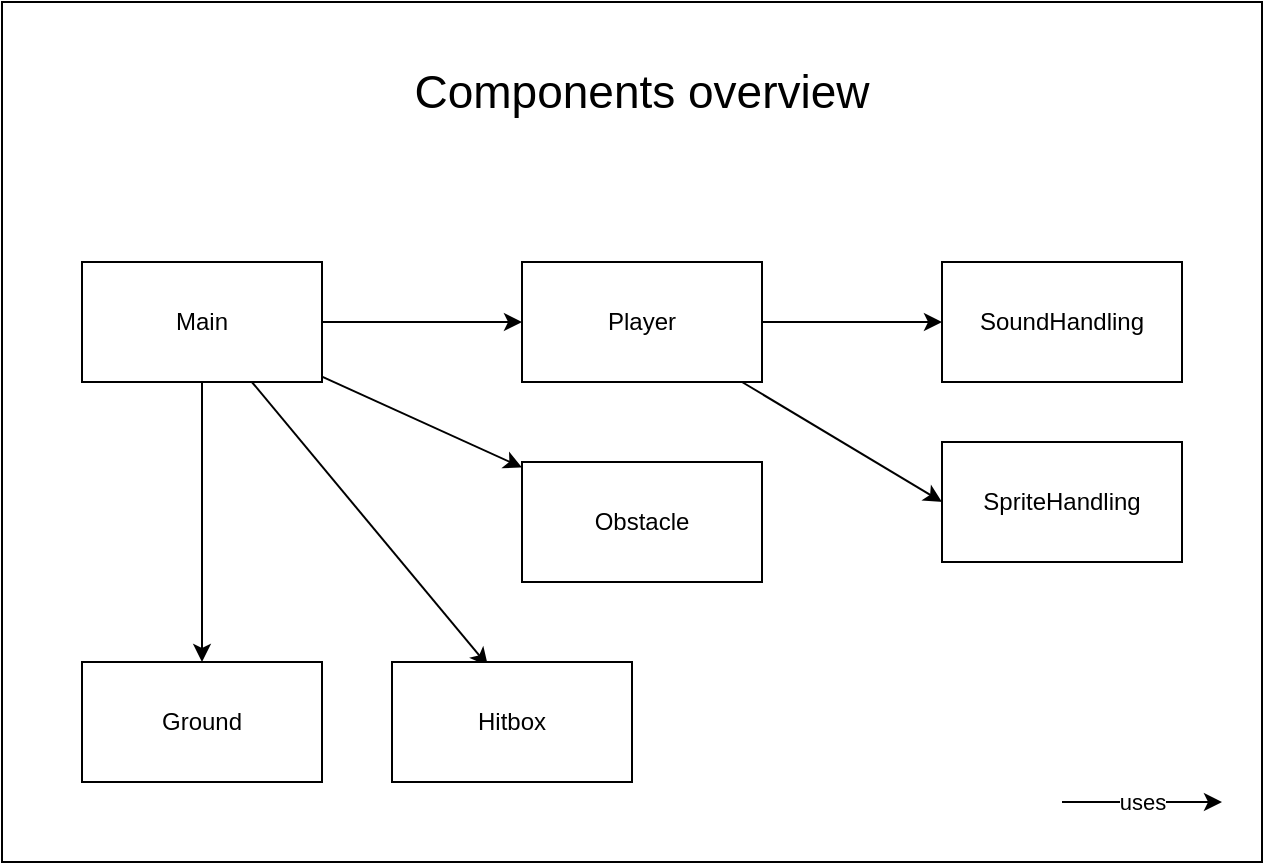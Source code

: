 <mxfile>
    <diagram id="d8iEvIILTyGINw3sgqkr" name="Overview">
        <mxGraphModel dx="925" dy="565" grid="1" gridSize="10" guides="1" tooltips="1" connect="1" arrows="1" fold="1" page="1" pageScale="1" pageWidth="850" pageHeight="1100" math="0" shadow="0">
            <root>
                <mxCell id="0"/>
                <mxCell id="1" parent="0"/>
                <mxCell id="35" value="" style="whiteSpace=wrap;html=1;" parent="1" vertex="1">
                    <mxGeometry x="40" y="40" width="630" height="430" as="geometry"/>
                </mxCell>
                <mxCell id="36" style="edgeStyle=none;html=1;" parent="1" source="2" target="6" edge="1">
                    <mxGeometry relative="1" as="geometry"/>
                </mxCell>
                <mxCell id="37" style="edgeStyle=none;html=1;entryX=0;entryY=0.5;entryDx=0;entryDy=0;" parent="1" source="2" target="5" edge="1">
                    <mxGeometry relative="1" as="geometry"/>
                </mxCell>
                <mxCell id="38" style="edgeStyle=none;html=1;" parent="1" source="2" target="22" edge="1">
                    <mxGeometry relative="1" as="geometry"/>
                </mxCell>
                <mxCell id="39" style="edgeStyle=none;html=1;entryX=0.4;entryY=0.033;entryDx=0;entryDy=0;entryPerimeter=0;" parent="1" source="2" target="4" edge="1">
                    <mxGeometry relative="1" as="geometry"/>
                </mxCell>
                <mxCell id="2" value="Main" style="whiteSpace=wrap;html=1;" parent="1" vertex="1">
                    <mxGeometry x="80" y="170" width="120" height="60" as="geometry"/>
                </mxCell>
                <mxCell id="4" value="Hitbox" style="whiteSpace=wrap;html=1;" parent="1" vertex="1">
                    <mxGeometry x="235" y="370" width="120" height="60" as="geometry"/>
                </mxCell>
                <mxCell id="41" style="edgeStyle=none;html=1;" parent="1" source="5" target="40" edge="1">
                    <mxGeometry relative="1" as="geometry"/>
                </mxCell>
                <mxCell id="43" style="edgeStyle=none;html=1;entryX=0;entryY=0.5;entryDx=0;entryDy=0;" parent="1" source="5" target="42" edge="1">
                    <mxGeometry relative="1" as="geometry"/>
                </mxCell>
                <mxCell id="5" value="Player" style="whiteSpace=wrap;html=1;" parent="1" vertex="1">
                    <mxGeometry x="300" y="170" width="120" height="60" as="geometry"/>
                </mxCell>
                <mxCell id="6" value="Ground" style="whiteSpace=wrap;html=1;" parent="1" vertex="1">
                    <mxGeometry x="80" y="370" width="120" height="60" as="geometry"/>
                </mxCell>
                <mxCell id="22" value="Obstacle" style="whiteSpace=wrap;html=1;" parent="1" vertex="1">
                    <mxGeometry x="300" y="270" width="120" height="60" as="geometry"/>
                </mxCell>
                <mxCell id="40" value="SoundHandling" style="whiteSpace=wrap;html=1;" parent="1" vertex="1">
                    <mxGeometry x="510" y="170" width="120" height="60" as="geometry"/>
                </mxCell>
                <mxCell id="42" value="SpriteHandling" style="whiteSpace=wrap;html=1;" parent="1" vertex="1">
                    <mxGeometry x="510" y="260" width="120" height="60" as="geometry"/>
                </mxCell>
                <mxCell id="45" value="&lt;font style=&quot;font-size: 23px;&quot;&gt;Components overview&lt;/font&gt;" style="text;strokeColor=none;align=center;fillColor=none;html=1;verticalAlign=middle;whiteSpace=wrap;rounded=0;" parent="1" vertex="1">
                    <mxGeometry x="225" y="70" width="270" height="30" as="geometry"/>
                </mxCell>
                <mxCell id="46" value="uses" style="edgeStyle=none;html=1;" parent="1" edge="1">
                    <mxGeometry relative="1" as="geometry">
                        <mxPoint x="570" y="440" as="sourcePoint"/>
                        <mxPoint x="650" y="440" as="targetPoint"/>
                    </mxGeometry>
                </mxCell>
            </root>
        </mxGraphModel>
    </diagram>
    <diagram id="J_dDpalCQh9bpaIRINJ-" name="Page-2">
        <mxGraphModel dx="771" dy="471" grid="1" gridSize="10" guides="1" tooltips="1" connect="1" arrows="1" fold="1" page="1" pageScale="1" pageWidth="850" pageHeight="1100" math="0" shadow="0">
            <root>
                <mxCell id="0"/>
                <mxCell id="1" parent="0"/>
                <mxCell id="zAbavwDiN6uPS-lUpI6l-1" value="" style="whiteSpace=wrap;html=1;fillColor=#f5f5f5;fontColor=#333333;strokeColor=#666666;" vertex="1" parent="1">
                    <mxGeometry x="40" y="40" width="640" height="390" as="geometry"/>
                </mxCell>
                <mxCell id="zAbavwDiN6uPS-lUpI6l-5" value="&lt;div style=&quot;&quot;&gt;&lt;span style=&quot;background-color: initial;&quot;&gt;&lt;font color=&quot;#000000&quot;&gt;BBT Software AG&lt;/font&gt;&lt;/span&gt;&lt;/div&gt;" style="whiteSpace=wrap;html=1;align=center;verticalAlign=top;fillColor=#d5e8d4;strokeColor=#82b366;" vertex="1" parent="1">
                    <mxGeometry x="450" y="75" width="210" height="280" as="geometry"/>
                </mxCell>
                <mxCell id="zAbavwDiN6uPS-lUpI6l-2" value="&lt;div style=&quot;&quot;&gt;&lt;span style=&quot;background-color: initial;&quot;&gt;&lt;font color=&quot;#000000&quot;&gt;Docer Swarm&lt;/font&gt;&lt;/span&gt;&lt;/div&gt;" style="whiteSpace=wrap;html=1;align=center;verticalAlign=top;fillColor=#d0cee2;strokeColor=#56517e;" vertex="1" parent="1">
                    <mxGeometry x="470" y="110" width="170" height="210" as="geometry"/>
                </mxCell>
                <mxCell id="zAbavwDiN6uPS-lUpI6l-3" value="Address-Validation Service" style="whiteSpace=wrap;html=1;fillColor=#1ba1e2;fontColor=#ffffff;strokeColor=#006EAF;" vertex="1" parent="1">
                    <mxGeometry x="500" y="150" width="110" height="70" as="geometry"/>
                </mxCell>
                <mxCell id="zAbavwDiN6uPS-lUpI6l-4" value="Jobsregister Service" style="whiteSpace=wrap;html=1;fillColor=#1ba1e2;fontColor=#ffffff;strokeColor=#006EAF;" vertex="1" parent="1">
                    <mxGeometry x="500" y="230" width="110" height="70" as="geometry"/>
                </mxCell>
                <mxCell id="zAbavwDiN6uPS-lUpI6l-10" style="edgeStyle=none;html=1;entryX=0;entryY=0.5;entryDx=0;entryDy=0;fontColor=#000000;labelBorderColor=#000000;labelBackgroundColor=#000000;fillColor=#0050ef;strokeColor=#001DBC;" edge="1" parent="1" target="zAbavwDiN6uPS-lUpI6l-7">
                    <mxGeometry relative="1" as="geometry">
                        <mxPoint x="300" y="185" as="sourcePoint"/>
                    </mxGeometry>
                </mxCell>
                <mxCell id="zAbavwDiN6uPS-lUpI6l-6" value="BBT Application" style="whiteSpace=wrap;html=1;fillColor=#fff2cc;strokeColor=#d6b656;fontColor=#000000;" vertex="1" parent="1">
                    <mxGeometry x="50" y="150" width="110" height="70" as="geometry"/>
                </mxCell>
                <mxCell id="zAbavwDiN6uPS-lUpI6l-7" value="Firewall" style="image;html=1;image=img/lib/clip_art/networking/Firewall_02_128x128.png;fontColor=#000000;labelBackgroundColor=none;" vertex="1" parent="1">
                    <mxGeometry x="360" y="167.5" width="50" height="35" as="geometry"/>
                </mxCell>
                <mxCell id="zAbavwDiN6uPS-lUpI6l-11" style="edgeStyle=none;html=1;fontColor=#000000;labelBorderColor=#000000;labelBackgroundColor=#000000;fillColor=#0050ef;strokeColor=#001DBC;" edge="1" parent="1">
                    <mxGeometry relative="1" as="geometry">
                        <mxPoint x="410" y="184.66" as="sourcePoint"/>
                        <mxPoint x="490" y="185" as="targetPoint"/>
                    </mxGeometry>
                </mxCell>
                <mxCell id="zAbavwDiN6uPS-lUpI6l-12" style="edgeStyle=none;html=1;fontColor=#000000;labelBorderColor=#000000;labelBackgroundColor=#000000;fillColor=#0050ef;strokeColor=#001DBC;entryX=0;entryY=0.5;entryDx=0;entryDy=0;exitX=1.012;exitY=0.623;exitDx=0;exitDy=0;exitPerimeter=0;" edge="1" parent="1" source="zAbavwDiN6uPS-lUpI6l-7" target="zAbavwDiN6uPS-lUpI6l-4">
                    <mxGeometry relative="1" as="geometry">
                        <mxPoint x="420" y="194.66" as="sourcePoint"/>
                        <mxPoint x="500" y="195" as="targetPoint"/>
                    </mxGeometry>
                </mxCell>
                <mxCell id="zAbavwDiN6uPS-lUpI6l-13" value="Internet" style="ellipse;shape=cloud;whiteSpace=wrap;html=1;labelBackgroundColor=none;fontColor=#ffffff;fillColor=#1ba1e2;strokeColor=#006EAF;" vertex="1" parent="1">
                    <mxGeometry x="220" y="157.5" width="80" height="55" as="geometry"/>
                </mxCell>
                <mxCell id="zAbavwDiN6uPS-lUpI6l-14" style="edgeStyle=none;html=1;entryX=0;entryY=0.5;entryDx=0;entryDy=0;fontColor=#000000;labelBorderColor=#000000;labelBackgroundColor=#000000;fillColor=#0050ef;strokeColor=#001DBC;" edge="1" parent="1">
                    <mxGeometry relative="1" as="geometry">
                        <mxPoint x="160" y="184.58" as="sourcePoint"/>
                        <mxPoint x="220" y="184.58" as="targetPoint"/>
                    </mxGeometry>
                </mxCell>
            </root>
        </mxGraphModel>
    </diagram>
    <diagram name="Copy of Page-2" id="8w58buEcG6yN86Ibt7m9">
        <mxGraphModel dx="771" dy="471" grid="1" gridSize="10" guides="1" tooltips="1" connect="1" arrows="1" fold="1" page="1" pageScale="1" pageWidth="850" pageHeight="1100" math="0" shadow="0">
            <root>
                <mxCell id="GHW_UCLyJSHD72Ld-KKZ-0"/>
                <mxCell id="GHW_UCLyJSHD72Ld-KKZ-1" parent="GHW_UCLyJSHD72Ld-KKZ-0"/>
                <mxCell id="GHW_UCLyJSHD72Ld-KKZ-2" value="" style="whiteSpace=wrap;html=1;fillColor=#f5f5f5;fontColor=#333333;strokeColor=#666666;" vertex="1" parent="GHW_UCLyJSHD72Ld-KKZ-1">
                    <mxGeometry x="40" y="40" width="640" height="390" as="geometry"/>
                </mxCell>
                <mxCell id="GHW_UCLyJSHD72Ld-KKZ-3" value="&lt;div style=&quot;&quot;&gt;&lt;span style=&quot;background-color: initial;&quot;&gt;&lt;font color=&quot;#000000&quot;&gt;Azure Cloud&lt;/font&gt;&lt;/span&gt;&lt;/div&gt;" style="whiteSpace=wrap;html=1;align=center;verticalAlign=top;fillColor=#b0e3e6;strokeColor=#0e8088;" vertex="1" parent="GHW_UCLyJSHD72Ld-KKZ-1">
                    <mxGeometry x="450" y="75" width="210" height="280" as="geometry"/>
                </mxCell>
                <mxCell id="GHW_UCLyJSHD72Ld-KKZ-4" value="&lt;div style=&quot;&quot;&gt;&lt;span style=&quot;background-color: initial;&quot;&gt;&lt;font color=&quot;#000000&quot;&gt;Resource Group&lt;/font&gt;&lt;/span&gt;&lt;/div&gt;" style="whiteSpace=wrap;html=1;align=center;verticalAlign=top;fillColor=#d0cee2;strokeColor=#56517e;" vertex="1" parent="GHW_UCLyJSHD72Ld-KKZ-1">
                    <mxGeometry x="470" y="110" width="170" height="110" as="geometry"/>
                </mxCell>
                <mxCell id="GHW_UCLyJSHD72Ld-KKZ-5" value="Address-Validation Service" style="whiteSpace=wrap;html=1;fillColor=#1ba1e2;fontColor=#ffffff;strokeColor=#006EAF;" vertex="1" parent="GHW_UCLyJSHD72Ld-KKZ-1">
                    <mxGeometry x="500" y="142.5" width="110" height="70" as="geometry"/>
                </mxCell>
                <mxCell id="GHW_UCLyJSHD72Ld-KKZ-7" style="edgeStyle=none;html=1;entryX=0;entryY=0.5;entryDx=0;entryDy=0;fontColor=#000000;labelBorderColor=#000000;labelBackgroundColor=#000000;fillColor=#0050ef;strokeColor=#001DBC;" edge="1" parent="GHW_UCLyJSHD72Ld-KKZ-1" target="GHW_UCLyJSHD72Ld-KKZ-9">
                    <mxGeometry relative="1" as="geometry">
                        <mxPoint x="300" y="185" as="sourcePoint"/>
                    </mxGeometry>
                </mxCell>
                <mxCell id="GHW_UCLyJSHD72Ld-KKZ-8" value="BBT Application" style="whiteSpace=wrap;html=1;fillColor=#fff2cc;strokeColor=#d6b656;fontColor=#000000;" vertex="1" parent="GHW_UCLyJSHD72Ld-KKZ-1">
                    <mxGeometry x="50" y="150" width="110" height="70" as="geometry"/>
                </mxCell>
                <mxCell id="ZMLSdpaTkTzXE85-cHsz-0" value="&lt;div style=&quot;&quot;&gt;&lt;span style=&quot;background-color: initial;&quot;&gt;&lt;font color=&quot;#000000&quot;&gt;Resource Group&lt;/font&gt;&lt;/span&gt;&lt;/div&gt;" style="whiteSpace=wrap;html=1;align=center;verticalAlign=top;fillColor=#d0cee2;strokeColor=#56517e;" vertex="1" parent="GHW_UCLyJSHD72Ld-KKZ-1">
                    <mxGeometry x="470" y="230" width="170" height="110" as="geometry"/>
                </mxCell>
                <mxCell id="GHW_UCLyJSHD72Ld-KKZ-6" value="Jobsregister Service" style="whiteSpace=wrap;html=1;fillColor=#1ba1e2;fontColor=#ffffff;strokeColor=#006EAF;" vertex="1" parent="GHW_UCLyJSHD72Ld-KKZ-1">
                    <mxGeometry x="500" y="260" width="110" height="70" as="geometry"/>
                </mxCell>
                <mxCell id="GHW_UCLyJSHD72Ld-KKZ-9" value="Firewall" style="image;html=1;image=img/lib/clip_art/networking/Firewall_02_128x128.png;fontColor=#000000;labelBackgroundColor=none;" vertex="1" parent="GHW_UCLyJSHD72Ld-KKZ-1">
                    <mxGeometry x="360" y="167.5" width="50" height="35" as="geometry"/>
                </mxCell>
                <mxCell id="GHW_UCLyJSHD72Ld-KKZ-10" style="edgeStyle=none;html=1;fontColor=#000000;labelBorderColor=#000000;labelBackgroundColor=#000000;fillColor=#0050ef;strokeColor=#001DBC;" edge="1" parent="GHW_UCLyJSHD72Ld-KKZ-1">
                    <mxGeometry relative="1" as="geometry">
                        <mxPoint x="410" y="184.66" as="sourcePoint"/>
                        <mxPoint x="490" y="185" as="targetPoint"/>
                    </mxGeometry>
                </mxCell>
                <mxCell id="GHW_UCLyJSHD72Ld-KKZ-11" style="edgeStyle=none;html=1;fontColor=#000000;labelBorderColor=#000000;labelBackgroundColor=#000000;fillColor=#0050ef;strokeColor=#001DBC;entryX=0;entryY=0.5;entryDx=0;entryDy=0;exitX=1.012;exitY=0.623;exitDx=0;exitDy=0;exitPerimeter=0;" edge="1" parent="GHW_UCLyJSHD72Ld-KKZ-1" source="GHW_UCLyJSHD72Ld-KKZ-9" target="GHW_UCLyJSHD72Ld-KKZ-6">
                    <mxGeometry relative="1" as="geometry">
                        <mxPoint x="420" y="194.66" as="sourcePoint"/>
                        <mxPoint x="500" y="195" as="targetPoint"/>
                    </mxGeometry>
                </mxCell>
                <mxCell id="GHW_UCLyJSHD72Ld-KKZ-12" value="Internet" style="ellipse;shape=cloud;whiteSpace=wrap;html=1;labelBackgroundColor=none;fontColor=#ffffff;fillColor=#1ba1e2;strokeColor=#006EAF;" vertex="1" parent="GHW_UCLyJSHD72Ld-KKZ-1">
                    <mxGeometry x="220" y="157.5" width="80" height="55" as="geometry"/>
                </mxCell>
                <mxCell id="GHW_UCLyJSHD72Ld-KKZ-13" style="edgeStyle=none;html=1;entryX=0;entryY=0.5;entryDx=0;entryDy=0;fontColor=#000000;labelBorderColor=#000000;labelBackgroundColor=#000000;fillColor=#0050ef;strokeColor=#001DBC;" edge="1" parent="GHW_UCLyJSHD72Ld-KKZ-1">
                    <mxGeometry relative="1" as="geometry">
                        <mxPoint x="160" y="184.58" as="sourcePoint"/>
                        <mxPoint x="220" y="184.58" as="targetPoint"/>
                    </mxGeometry>
                </mxCell>
            </root>
        </mxGraphModel>
    </diagram>
</mxfile>